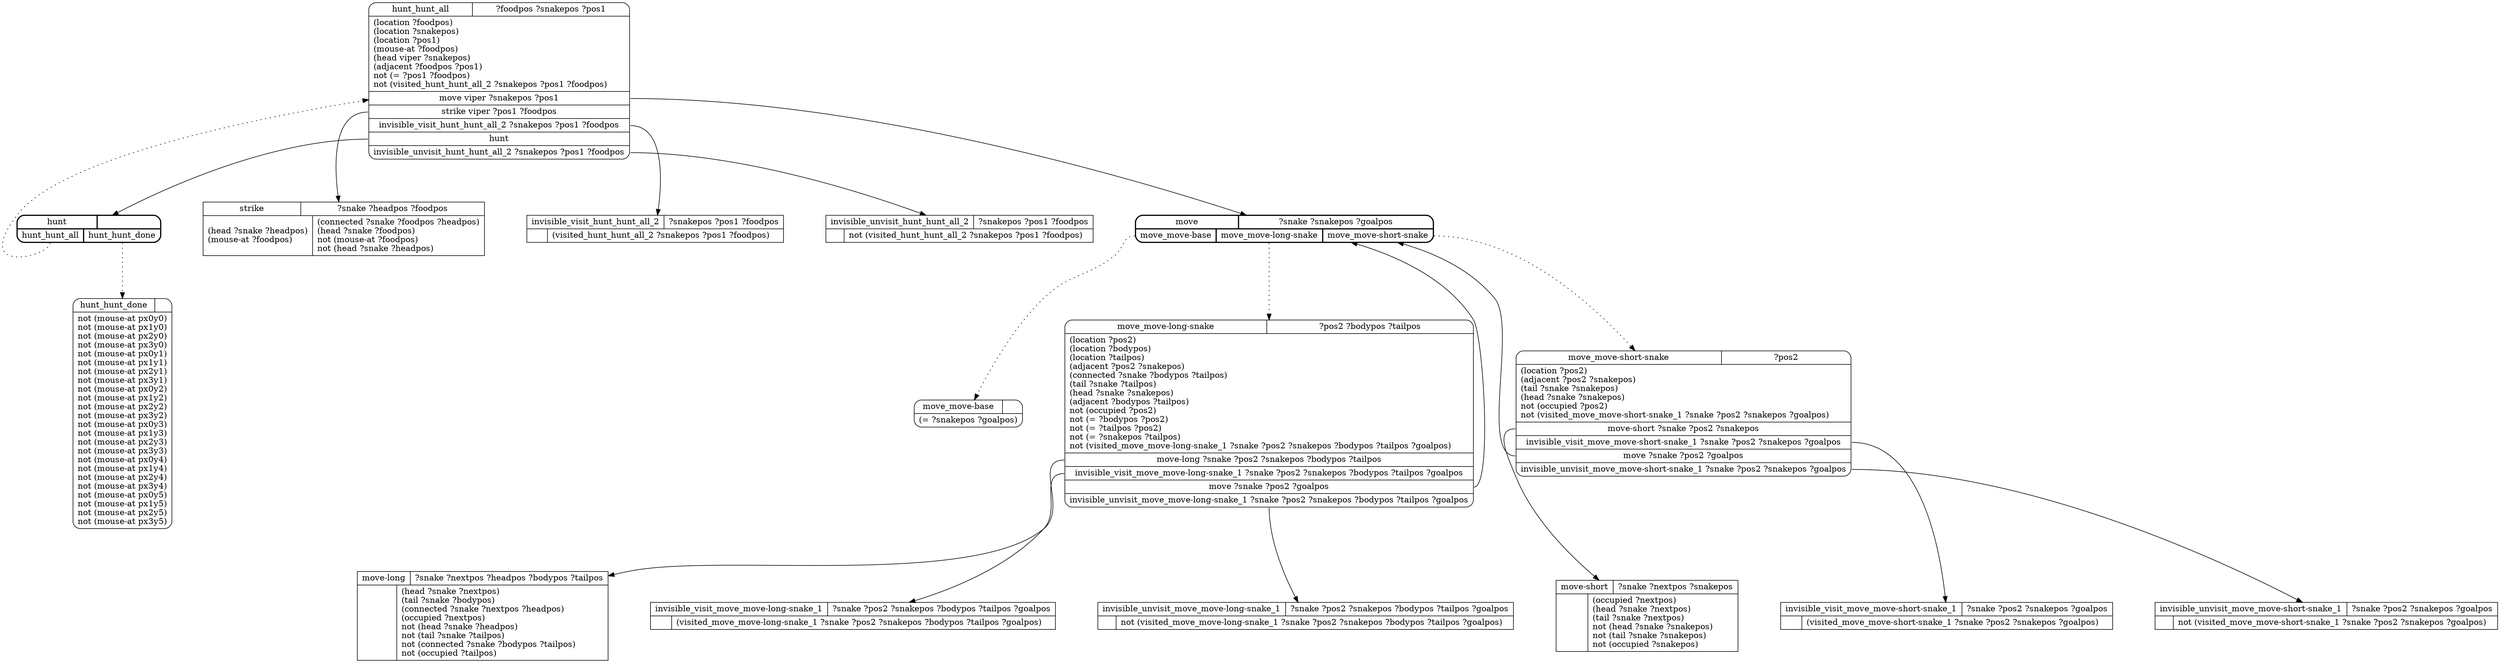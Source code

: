 // Generated by Hype
digraph "snake" {
  nodesep=1
  ranksep=1
  // Operators
  "strike" [
    shape=record
    label="{{strike|?snake ?headpos ?foodpos}|{(head ?snake ?headpos)\l(mouse-at ?foodpos)\l|(connected ?snake ?foodpos ?headpos)\l(head ?snake ?foodpos)\lnot (mouse-at ?foodpos)\lnot (head ?snake ?headpos)\l}}"
  ]
  "move-short" [
    shape=record
    label="{{move-short|?snake ?nextpos ?snakepos}|{|(occupied ?nextpos)\l(head ?snake ?nextpos)\l(tail ?snake ?nextpos)\lnot (head ?snake ?snakepos)\lnot (tail ?snake ?snakepos)\lnot (occupied ?snakepos)\l}}"
  ]
  "move-long" [
    shape=record
    label="{{move-long|?snake ?nextpos ?headpos ?bodypos ?tailpos}|{|(head ?snake ?nextpos)\l(tail ?snake ?bodypos)\l(connected ?snake ?nextpos ?headpos)\l(occupied ?nextpos)\lnot (head ?snake ?headpos)\lnot (tail ?snake ?tailpos)\lnot (connected ?snake ?bodypos ?tailpos)\lnot (occupied ?tailpos)\l}}"
  ]
  "invisible_visit_move_move-long-snake_1" [
    shape=record
    label="{{invisible_visit_move_move-long-snake_1|?snake ?pos2 ?snakepos ?bodypos ?tailpos ?goalpos}|{|(visited_move_move-long-snake_1 ?snake ?pos2 ?snakepos ?bodypos ?tailpos ?goalpos)\l}}"
  ]
  "invisible_unvisit_move_move-long-snake_1" [
    shape=record
    label="{{invisible_unvisit_move_move-long-snake_1|?snake ?pos2 ?snakepos ?bodypos ?tailpos ?goalpos}|{|not (visited_move_move-long-snake_1 ?snake ?pos2 ?snakepos ?bodypos ?tailpos ?goalpos)\l}}"
  ]
  "invisible_visit_move_move-short-snake_1" [
    shape=record
    label="{{invisible_visit_move_move-short-snake_1|?snake ?pos2 ?snakepos ?goalpos}|{|(visited_move_move-short-snake_1 ?snake ?pos2 ?snakepos ?goalpos)\l}}"
  ]
  "invisible_unvisit_move_move-short-snake_1" [
    shape=record
    label="{{invisible_unvisit_move_move-short-snake_1|?snake ?pos2 ?snakepos ?goalpos}|{|not (visited_move_move-short-snake_1 ?snake ?pos2 ?snakepos ?goalpos)\l}}"
  ]
  "invisible_visit_hunt_hunt_all_2" [
    shape=record
    label="{{invisible_visit_hunt_hunt_all_2|?snakepos ?pos1 ?foodpos}|{|(visited_hunt_hunt_all_2 ?snakepos ?pos1 ?foodpos)\l}}"
  ]
  "invisible_unvisit_hunt_hunt_all_2" [
    shape=record
    label="{{invisible_unvisit_hunt_hunt_all_2|?snakepos ?pos1 ?foodpos}|{|not (visited_hunt_hunt_all_2 ?snakepos ?pos1 ?foodpos)\l}}"
  ]
  // Methods
  "hunt" [
    shape=Mrecord
    style=bold
    label="{{hunt|}|{<n0>hunt_hunt_all|<n1>hunt_hunt_done}}"
  ]
  "label_hunt_hunt_all" [
    shape=Mrecord
    label="{{hunt_hunt_all|?foodpos ?snakepos ?pos1}|(location ?foodpos)\l(location ?snakepos)\l(location ?pos1)\l(mouse-at ?foodpos)\l(head viper ?snakepos)\l(adjacent ?foodpos ?pos1)\lnot (= ?pos1 ?foodpos)\lnot (visited_hunt_hunt_all_2 ?snakepos ?pos1 ?foodpos)\l|<n0>move viper ?snakepos ?pos1|<n1>strike viper ?pos1 ?foodpos|<n2>invisible_visit_hunt_hunt_all_2 ?snakepos ?pos1 ?foodpos|<n3>hunt|<n4>invisible_unvisit_hunt_hunt_all_2 ?snakepos ?pos1 ?foodpos}"
  ]
  "hunt":n0 -> "label_hunt_hunt_all" [style=dotted]
  "label_hunt_hunt_all":n0 -> "move"
  "label_hunt_hunt_all":n1 -> "strike"
  "label_hunt_hunt_all":n2 -> "invisible_visit_hunt_hunt_all_2"
  "label_hunt_hunt_all":n3 -> "hunt"
  "label_hunt_hunt_all":n4 -> "invisible_unvisit_hunt_hunt_all_2"
  "label_hunt_hunt_done" [
    shape=Mrecord
    label="{{hunt_hunt_done|}|not (mouse-at px0y0)\lnot (mouse-at px1y0)\lnot (mouse-at px2y0)\lnot (mouse-at px3y0)\lnot (mouse-at px0y1)\lnot (mouse-at px1y1)\lnot (mouse-at px2y1)\lnot (mouse-at px3y1)\lnot (mouse-at px0y2)\lnot (mouse-at px1y2)\lnot (mouse-at px2y2)\lnot (mouse-at px3y2)\lnot (mouse-at px0y3)\lnot (mouse-at px1y3)\lnot (mouse-at px2y3)\lnot (mouse-at px3y3)\lnot (mouse-at px0y4)\lnot (mouse-at px1y4)\lnot (mouse-at px2y4)\lnot (mouse-at px3y4)\lnot (mouse-at px0y5)\lnot (mouse-at px1y5)\lnot (mouse-at px2y5)\lnot (mouse-at px3y5)\l}"
  ]
  "hunt":n1 -> "label_hunt_hunt_done" [style=dotted]
  "move" [
    shape=Mrecord
    style=bold
    label="{{move|?snake ?snakepos ?goalpos}|{<n0>move_move-base|<n1>move_move-long-snake|<n2>move_move-short-snake}}"
  ]
  "label_move_move-base" [
    shape=Mrecord
    label="{{move_move-base|}|(= ?snakepos ?goalpos)\l}"
  ]
  "move":n0 -> "label_move_move-base" [style=dotted]
  "label_move_move-long-snake" [
    shape=Mrecord
    label="{{move_move-long-snake|?pos2 ?bodypos ?tailpos}|(location ?pos2)\l(location ?bodypos)\l(location ?tailpos)\l(adjacent ?pos2 ?snakepos)\l(connected ?snake ?bodypos ?tailpos)\l(tail ?snake ?tailpos)\l(head ?snake ?snakepos)\l(adjacent ?bodypos ?tailpos)\lnot (occupied ?pos2)\lnot (= ?bodypos ?pos2)\lnot (= ?tailpos ?pos2)\lnot (= ?snakepos ?tailpos)\lnot (visited_move_move-long-snake_1 ?snake ?pos2 ?snakepos ?bodypos ?tailpos ?goalpos)\l|<n0>move-long ?snake ?pos2 ?snakepos ?bodypos ?tailpos|<n1>invisible_visit_move_move-long-snake_1 ?snake ?pos2 ?snakepos ?bodypos ?tailpos ?goalpos|<n2>move ?snake ?pos2 ?goalpos|<n3>invisible_unvisit_move_move-long-snake_1 ?snake ?pos2 ?snakepos ?bodypos ?tailpos ?goalpos}"
  ]
  "move":n1 -> "label_move_move-long-snake" [style=dotted]
  "label_move_move-long-snake":n0 -> "move-long"
  "label_move_move-long-snake":n1 -> "invisible_visit_move_move-long-snake_1"
  "label_move_move-long-snake":n2 -> "move"
  "label_move_move-long-snake":n3 -> "invisible_unvisit_move_move-long-snake_1"
  "label_move_move-short-snake" [
    shape=Mrecord
    label="{{move_move-short-snake|?pos2}|(location ?pos2)\l(adjacent ?pos2 ?snakepos)\l(tail ?snake ?snakepos)\l(head ?snake ?snakepos)\lnot (occupied ?pos2)\lnot (visited_move_move-short-snake_1 ?snake ?pos2 ?snakepos ?goalpos)\l|<n0>move-short ?snake ?pos2 ?snakepos|<n1>invisible_visit_move_move-short-snake_1 ?snake ?pos2 ?snakepos ?goalpos|<n2>move ?snake ?pos2 ?goalpos|<n3>invisible_unvisit_move_move-short-snake_1 ?snake ?pos2 ?snakepos ?goalpos}"
  ]
  "move":n2 -> "label_move_move-short-snake" [style=dotted]
  "label_move_move-short-snake":n0 -> "move-short"
  "label_move_move-short-snake":n1 -> "invisible_visit_move_move-short-snake_1"
  "label_move_move-short-snake":n2 -> "move"
  "label_move_move-short-snake":n3 -> "invisible_unvisit_move_move-short-snake_1"
}